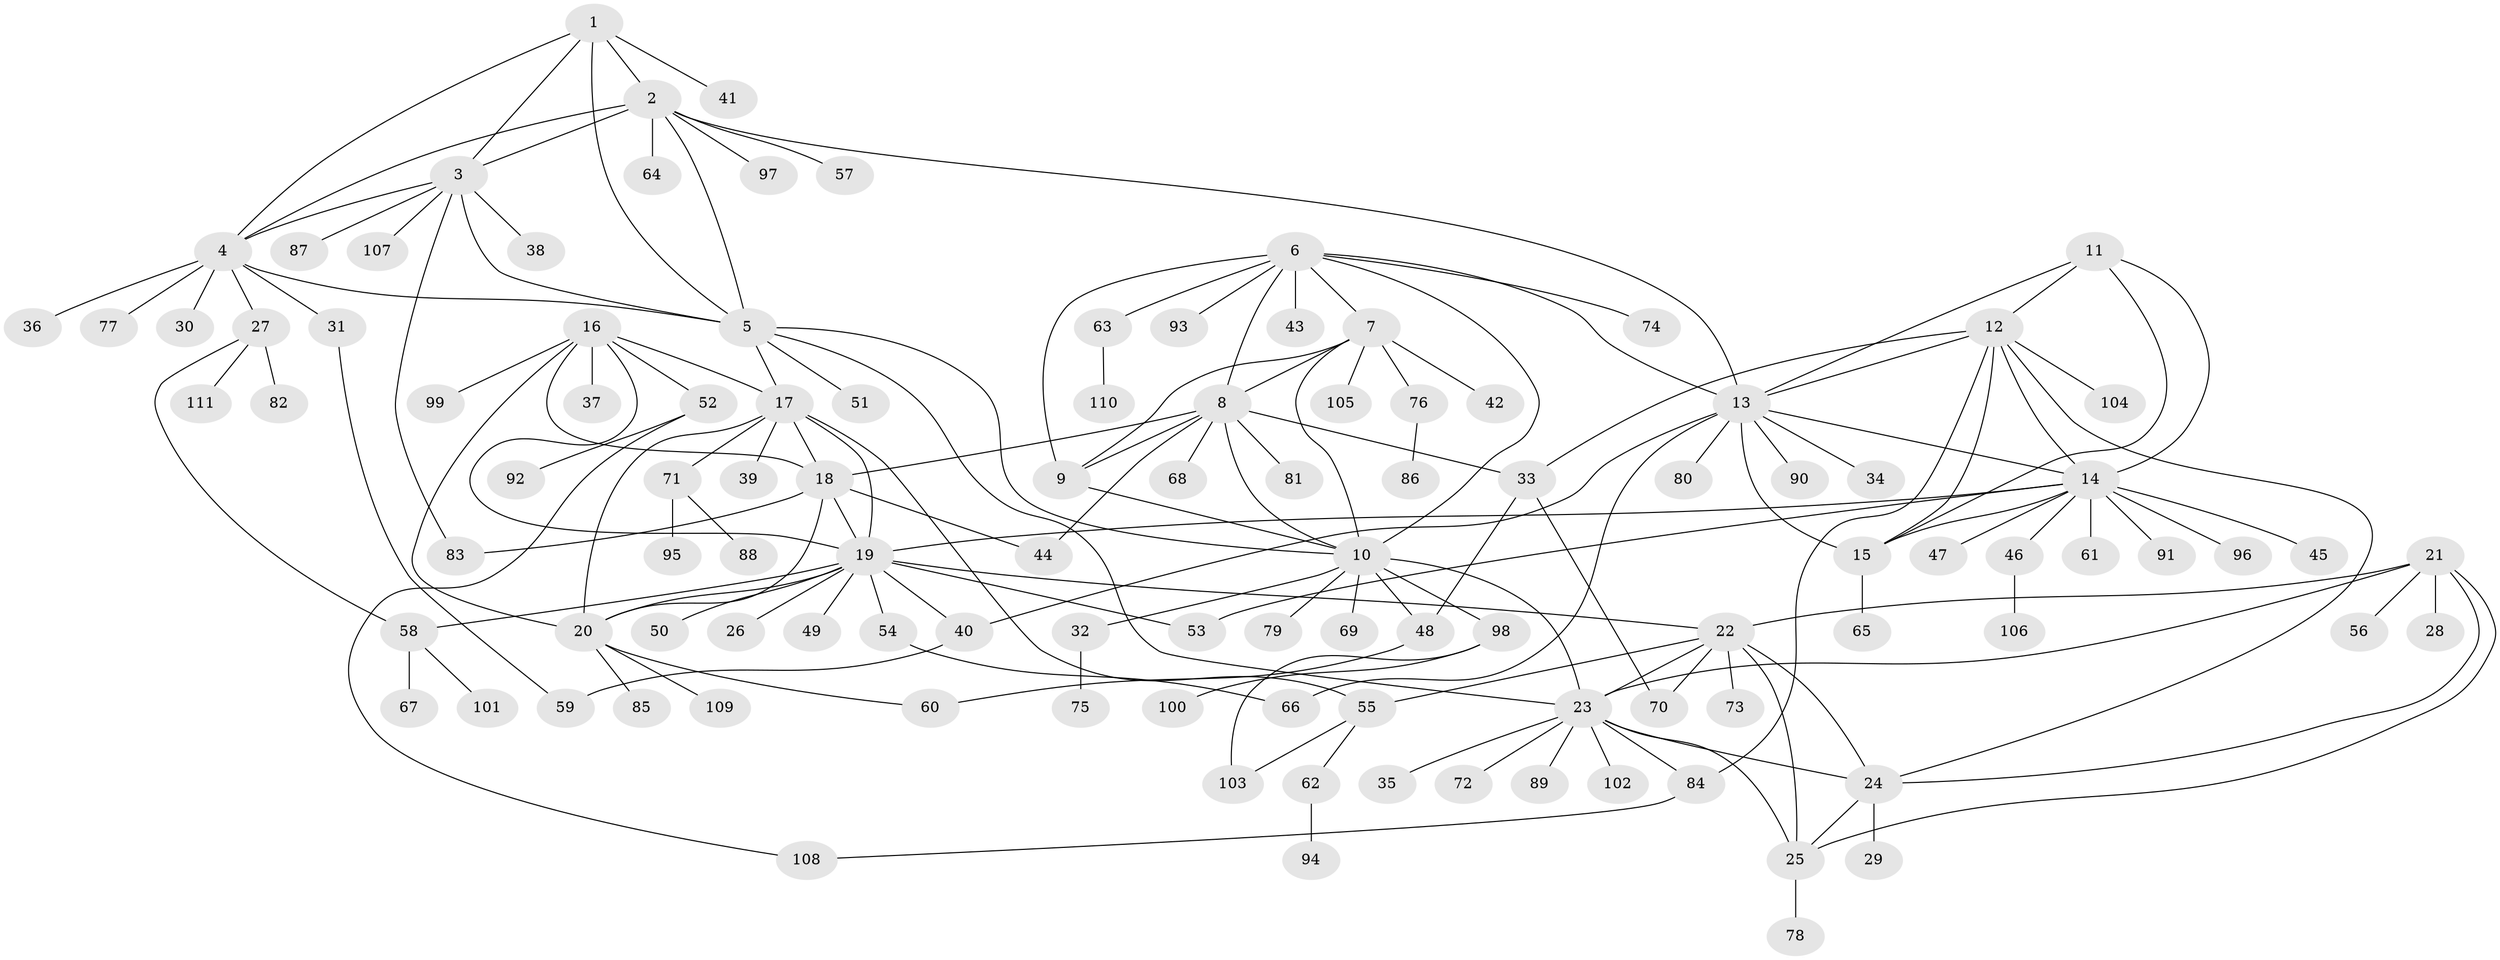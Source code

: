 // coarse degree distribution, {4: 0.08823529411764706, 7: 0.07352941176470588, 5: 0.058823529411764705, 8: 0.058823529411764705, 6: 0.029411764705882353, 10: 0.04411764705882353, 11: 0.014705882352941176, 12: 0.014705882352941176, 1: 0.4264705882352941, 3: 0.07352941176470588, 2: 0.11764705882352941}
// Generated by graph-tools (version 1.1) at 2025/52/03/04/25 22:52:49]
// undirected, 111 vertices, 161 edges
graph export_dot {
  node [color=gray90,style=filled];
  1;
  2;
  3;
  4;
  5;
  6;
  7;
  8;
  9;
  10;
  11;
  12;
  13;
  14;
  15;
  16;
  17;
  18;
  19;
  20;
  21;
  22;
  23;
  24;
  25;
  26;
  27;
  28;
  29;
  30;
  31;
  32;
  33;
  34;
  35;
  36;
  37;
  38;
  39;
  40;
  41;
  42;
  43;
  44;
  45;
  46;
  47;
  48;
  49;
  50;
  51;
  52;
  53;
  54;
  55;
  56;
  57;
  58;
  59;
  60;
  61;
  62;
  63;
  64;
  65;
  66;
  67;
  68;
  69;
  70;
  71;
  72;
  73;
  74;
  75;
  76;
  77;
  78;
  79;
  80;
  81;
  82;
  83;
  84;
  85;
  86;
  87;
  88;
  89;
  90;
  91;
  92;
  93;
  94;
  95;
  96;
  97;
  98;
  99;
  100;
  101;
  102;
  103;
  104;
  105;
  106;
  107;
  108;
  109;
  110;
  111;
  1 -- 2;
  1 -- 3;
  1 -- 4;
  1 -- 5;
  1 -- 41;
  2 -- 3;
  2 -- 4;
  2 -- 5;
  2 -- 13;
  2 -- 57;
  2 -- 64;
  2 -- 97;
  3 -- 4;
  3 -- 5;
  3 -- 38;
  3 -- 83;
  3 -- 87;
  3 -- 107;
  4 -- 5;
  4 -- 27;
  4 -- 30;
  4 -- 31;
  4 -- 36;
  4 -- 77;
  5 -- 10;
  5 -- 17;
  5 -- 23;
  5 -- 51;
  6 -- 7;
  6 -- 8;
  6 -- 9;
  6 -- 10;
  6 -- 13;
  6 -- 43;
  6 -- 63;
  6 -- 74;
  6 -- 93;
  7 -- 8;
  7 -- 9;
  7 -- 10;
  7 -- 42;
  7 -- 76;
  7 -- 105;
  8 -- 9;
  8 -- 10;
  8 -- 18;
  8 -- 33;
  8 -- 44;
  8 -- 68;
  8 -- 81;
  9 -- 10;
  10 -- 23;
  10 -- 32;
  10 -- 48;
  10 -- 69;
  10 -- 79;
  10 -- 98;
  11 -- 12;
  11 -- 13;
  11 -- 14;
  11 -- 15;
  12 -- 13;
  12 -- 14;
  12 -- 15;
  12 -- 24;
  12 -- 33;
  12 -- 84;
  12 -- 104;
  13 -- 14;
  13 -- 15;
  13 -- 34;
  13 -- 40;
  13 -- 66;
  13 -- 80;
  13 -- 90;
  14 -- 15;
  14 -- 19;
  14 -- 45;
  14 -- 46;
  14 -- 47;
  14 -- 53;
  14 -- 61;
  14 -- 91;
  14 -- 96;
  15 -- 65;
  16 -- 17;
  16 -- 18;
  16 -- 19;
  16 -- 20;
  16 -- 37;
  16 -- 52;
  16 -- 99;
  17 -- 18;
  17 -- 19;
  17 -- 20;
  17 -- 39;
  17 -- 55;
  17 -- 71;
  18 -- 19;
  18 -- 20;
  18 -- 44;
  18 -- 83;
  19 -- 20;
  19 -- 22;
  19 -- 26;
  19 -- 40;
  19 -- 49;
  19 -- 50;
  19 -- 53;
  19 -- 54;
  19 -- 58;
  20 -- 60;
  20 -- 85;
  20 -- 109;
  21 -- 22;
  21 -- 23;
  21 -- 24;
  21 -- 25;
  21 -- 28;
  21 -- 56;
  22 -- 23;
  22 -- 24;
  22 -- 25;
  22 -- 55;
  22 -- 70;
  22 -- 73;
  23 -- 24;
  23 -- 25;
  23 -- 35;
  23 -- 72;
  23 -- 84;
  23 -- 89;
  23 -- 102;
  24 -- 25;
  24 -- 29;
  25 -- 78;
  27 -- 58;
  27 -- 82;
  27 -- 111;
  31 -- 59;
  32 -- 75;
  33 -- 48;
  33 -- 70;
  40 -- 59;
  46 -- 106;
  48 -- 60;
  52 -- 92;
  52 -- 108;
  54 -- 66;
  55 -- 62;
  55 -- 103;
  58 -- 67;
  58 -- 101;
  62 -- 94;
  63 -- 110;
  71 -- 88;
  71 -- 95;
  76 -- 86;
  84 -- 108;
  98 -- 100;
  98 -- 103;
}
